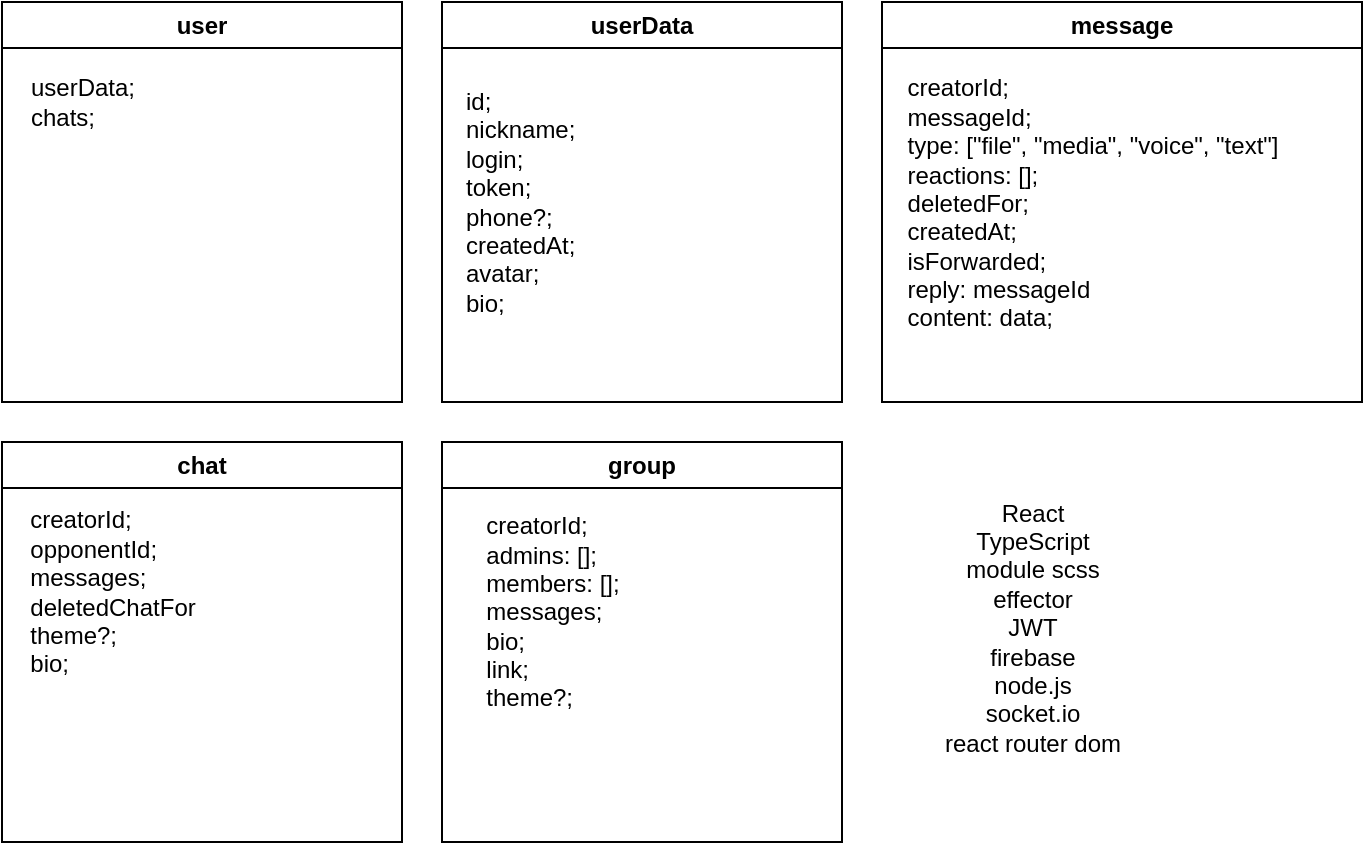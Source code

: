 <mxfile version="23.0.2" type="device">
  <diagram name="Страница — 1" id="aXuR1Lri6iC4AW6WQTkK">
    <mxGraphModel dx="1050" dy="530" grid="1" gridSize="10" guides="1" tooltips="1" connect="1" arrows="1" fold="1" page="1" pageScale="1" pageWidth="827" pageHeight="1169" math="0" shadow="0">
      <root>
        <mxCell id="0" />
        <mxCell id="1" parent="0" />
        <mxCell id="DVWXmJ7Ms7o0uQ0QpJPT-1" value="user" style="swimlane;whiteSpace=wrap;html=1;" vertex="1" parent="1">
          <mxGeometry x="20" y="10" width="200" height="200" as="geometry" />
        </mxCell>
        <mxCell id="DVWXmJ7Ms7o0uQ0QpJPT-2" value="&lt;div style=&quot;text-align: left;&quot;&gt;&lt;span style=&quot;background-color: initial;&quot;&gt;userData;&lt;/span&gt;&lt;/div&gt;&lt;div style=&quot;text-align: left;&quot;&gt;&lt;span style=&quot;background-color: initial;&quot;&gt;chats;&lt;/span&gt;&lt;/div&gt;" style="text;html=1;align=center;verticalAlign=middle;resizable=0;points=[];autosize=1;strokeColor=none;fillColor=none;" vertex="1" parent="DVWXmJ7Ms7o0uQ0QpJPT-1">
          <mxGeometry y="30" width="80" height="40" as="geometry" />
        </mxCell>
        <mxCell id="DVWXmJ7Ms7o0uQ0QpJPT-3" value="userData" style="swimlane;whiteSpace=wrap;html=1;" vertex="1" parent="1">
          <mxGeometry x="240" y="10" width="200" height="200" as="geometry" />
        </mxCell>
        <mxCell id="DVWXmJ7Ms7o0uQ0QpJPT-4" value="id;&lt;br style=&quot;border-color: var(--border-color);&quot;&gt;nickname;&lt;br style=&quot;border-color: var(--border-color);&quot;&gt;login;&lt;br style=&quot;border-color: var(--border-color);&quot;&gt;token;&lt;br style=&quot;border-color: var(--border-color);&quot;&gt;phone?;&lt;br&gt;createdAt;&lt;br&gt;avatar;&lt;br&gt;bio;&lt;br&gt;" style="text;html=1;align=left;verticalAlign=middle;resizable=0;points=[];autosize=1;strokeColor=none;fillColor=none;" vertex="1" parent="DVWXmJ7Ms7o0uQ0QpJPT-3">
          <mxGeometry x="10" y="35" width="80" height="130" as="geometry" />
        </mxCell>
        <mxCell id="DVWXmJ7Ms7o0uQ0QpJPT-5" value="chat" style="swimlane;whiteSpace=wrap;html=1;" vertex="1" parent="1">
          <mxGeometry x="20" y="230" width="200" height="200" as="geometry" />
        </mxCell>
        <mxCell id="DVWXmJ7Ms7o0uQ0QpJPT-6" value="&lt;div style=&quot;text-align: left;&quot;&gt;creatorId;&lt;/div&gt;&lt;div style=&quot;text-align: left;&quot;&gt;opponentId;&lt;/div&gt;&lt;div style=&quot;text-align: left;&quot;&gt;messages;&lt;/div&gt;&lt;div style=&quot;text-align: left;&quot;&gt;deletedChatFor&lt;/div&gt;&lt;div style=&quot;text-align: left;&quot;&gt;theme?;&lt;/div&gt;&lt;div style=&quot;text-align: left;&quot;&gt;bio;&lt;/div&gt;" style="text;html=1;align=center;verticalAlign=middle;resizable=0;points=[];autosize=1;strokeColor=none;fillColor=none;" vertex="1" parent="DVWXmJ7Ms7o0uQ0QpJPT-5">
          <mxGeometry y="25" width="110" height="100" as="geometry" />
        </mxCell>
        <mxCell id="DVWXmJ7Ms7o0uQ0QpJPT-7" value="group" style="swimlane;whiteSpace=wrap;html=1;" vertex="1" parent="1">
          <mxGeometry x="240" y="230" width="200" height="200" as="geometry" />
        </mxCell>
        <mxCell id="DVWXmJ7Ms7o0uQ0QpJPT-8" value="&lt;div style=&quot;text-align: left;&quot;&gt;creatorId;&lt;/div&gt;&lt;div style=&quot;text-align: left;&quot;&gt;admins: [];&lt;/div&gt;&lt;div style=&quot;text-align: left;&quot;&gt;members: [];&lt;/div&gt;&lt;div style=&quot;text-align: left;&quot;&gt;messages;&lt;/div&gt;&lt;div style=&quot;text-align: left;&quot;&gt;bio;&lt;/div&gt;&lt;div style=&quot;text-align: left;&quot;&gt;link;&lt;/div&gt;&lt;div style=&quot;text-align: left;&quot;&gt;theme?;&lt;/div&gt;" style="text;html=1;align=center;verticalAlign=middle;resizable=0;points=[];autosize=1;strokeColor=none;fillColor=none;" vertex="1" parent="DVWXmJ7Ms7o0uQ0QpJPT-7">
          <mxGeometry x="10" y="30" width="90" height="110" as="geometry" />
        </mxCell>
        <mxCell id="DVWXmJ7Ms7o0uQ0QpJPT-9" value="message" style="swimlane;whiteSpace=wrap;html=1;" vertex="1" parent="1">
          <mxGeometry x="460" y="10" width="240" height="200" as="geometry" />
        </mxCell>
        <mxCell id="DVWXmJ7Ms7o0uQ0QpJPT-10" value="&lt;div style=&quot;text-align: left;&quot;&gt;creatorId;&lt;/div&gt;&lt;div style=&quot;text-align: left;&quot;&gt;messageId;&lt;/div&gt;&lt;div style=&quot;text-align: left;&quot;&gt;type: [&quot;file&quot;, &quot;media&quot;, &quot;voice&quot;, &quot;text&quot;]&lt;/div&gt;&lt;div style=&quot;text-align: left;&quot;&gt;reactions: [];&lt;/div&gt;&lt;div style=&quot;text-align: left;&quot;&gt;deletedFor;&lt;/div&gt;&lt;div style=&quot;text-align: left;&quot;&gt;createdAt;&lt;/div&gt;&lt;div style=&quot;text-align: left;&quot;&gt;isForwarded;&lt;/div&gt;&lt;div style=&quot;text-align: left;&quot;&gt;reply: messageId&lt;/div&gt;&lt;div style=&quot;text-align: left;&quot;&gt;content: data;&lt;/div&gt;&lt;div style=&quot;text-align: left;&quot;&gt;&lt;br&gt;&lt;/div&gt;&lt;div style=&quot;text-align: left;&quot;&gt;&lt;br&gt;&lt;/div&gt;" style="text;html=1;align=center;verticalAlign=middle;resizable=0;points=[];autosize=1;strokeColor=none;fillColor=none;" vertex="1" parent="DVWXmJ7Ms7o0uQ0QpJPT-9">
          <mxGeometry y="30" width="210" height="170" as="geometry" />
        </mxCell>
        <mxCell id="DVWXmJ7Ms7o0uQ0QpJPT-11" value="React&lt;br&gt;TypeScript&lt;br&gt;module scss&lt;br&gt;effector&lt;br&gt;JWT&lt;br&gt;firebase&lt;br&gt;node.js&lt;br&gt;socket.io&lt;br&gt;react router dom&lt;br&gt;&lt;br&gt;" style="text;html=1;align=center;verticalAlign=middle;resizable=0;points=[];autosize=1;strokeColor=none;fillColor=none;" vertex="1" parent="1">
          <mxGeometry x="480" y="250" width="110" height="160" as="geometry" />
        </mxCell>
      </root>
    </mxGraphModel>
  </diagram>
</mxfile>
